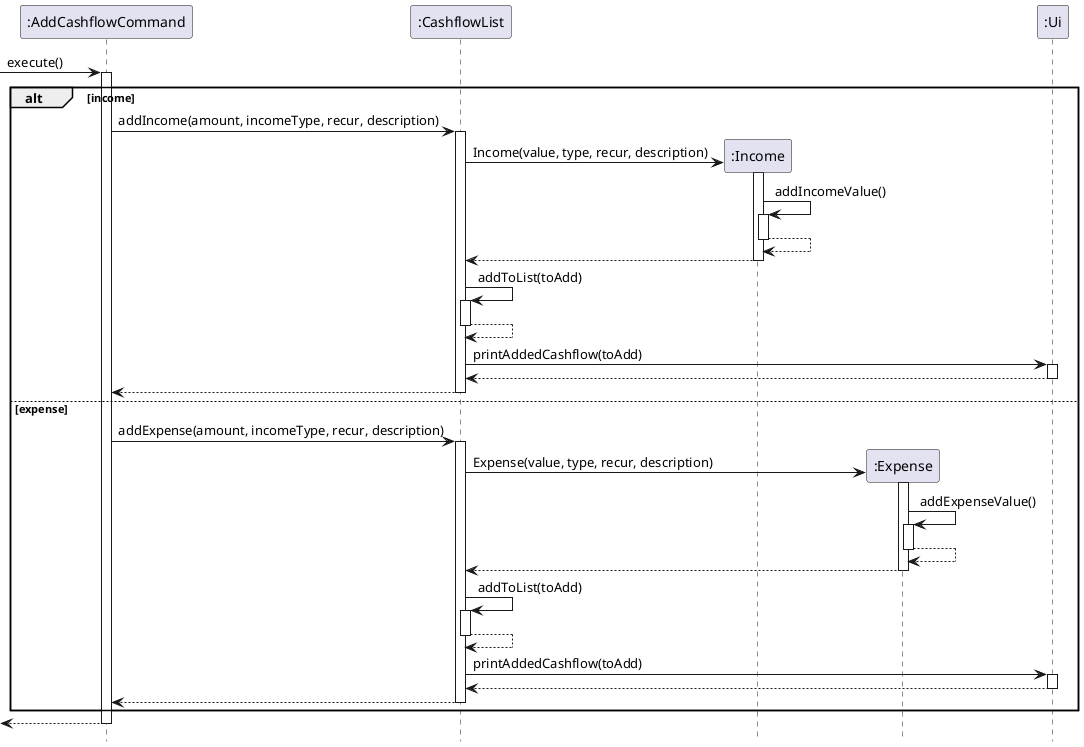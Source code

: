 @startuml

participant ":AddCashflowCommand" as AddCashflowCommand
participant ":CashflowList" as CashflowList
participant ":Income" as Income
participant ":Expense" as Expense
participant ":Ui" as Ui

-> AddCashflowCommand: execute()
activate AddCashflowCommand
alt income
    AddCashflowCommand -> CashflowList: addIncome(amount, incomeType, recur, description)
    activate CashflowList
    create Income
    CashflowList -> Income: Income(value, type, recur, description)
    activate Income
    Income -> Income: addIncomeValue()
    activate Income
    return

    return
    CashflowList -> CashflowList: addToList(toAdd)
    activate CashflowList
    return
    CashflowList -> Ui: printAddedCashflow(toAdd)
    activate Ui
    return
    return

else expense
    AddCashflowCommand -> CashflowList: addExpense(amount, incomeType, recur, description)
    activate CashflowList
    create Expense
    CashflowList -> Expense: Expense(value, type, recur, description)
    activate Expense
    Expense -> Expense: addExpenseValue()
    activate Expense
    return

    return
    CashflowList -> CashflowList: addToList(toAdd)
    activate CashflowList
    return
    CashflowList -> Ui: printAddedCashflow(toAdd)
    activate Ui
    return
    return
end
return
hide footbox
@enduml